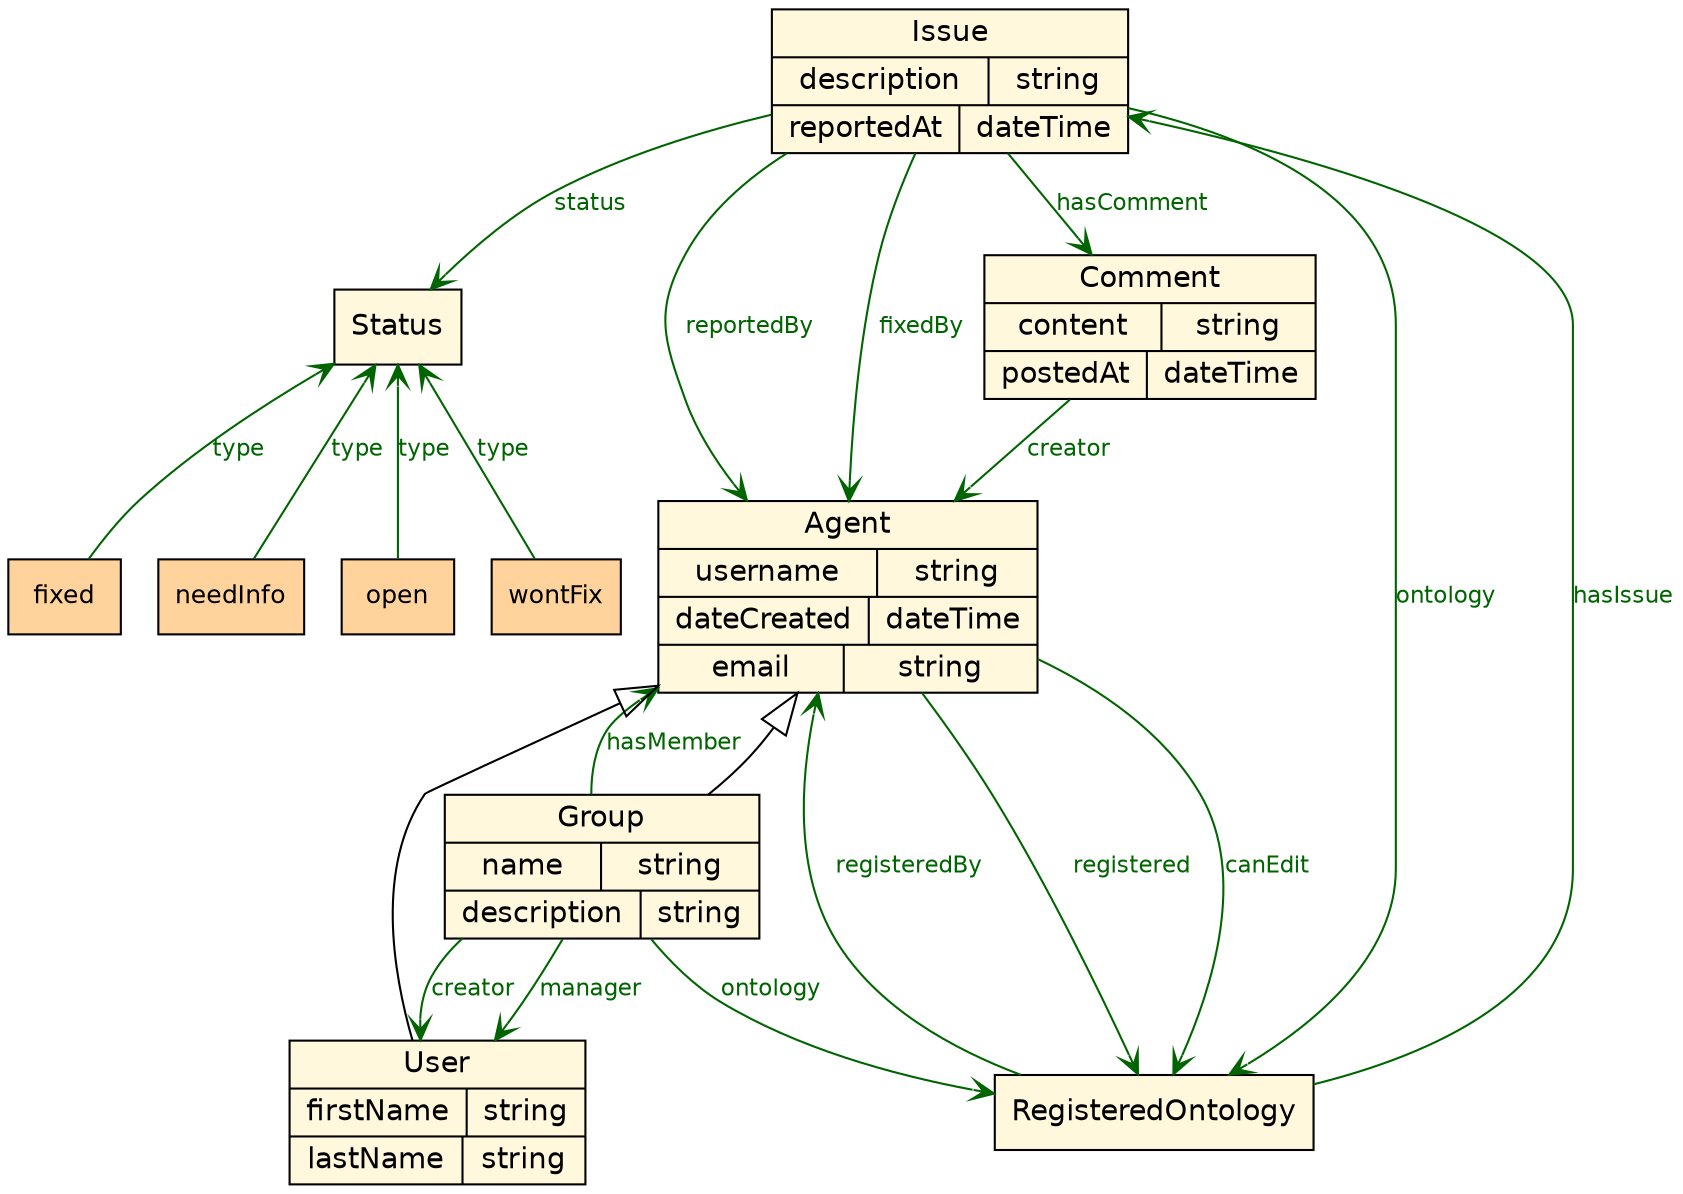 # generated by org.mmisw.ont.util.DotGenerator on Tue Dec 29 15:03:01 PST 2009
#Input: file:///Users/carueda/mmiworkspace/org.mmisw.ont/onts/mmiorr.owl

digraph {
  node [ shape=record, fillcolor=cornsilk, style=filled, fontname="helvetica", fontsize=14, ];
  edge [ fontname="helvetica", fontsize=11, ]; 

  "Status"   [ shape=record, label="{ Status }" ]
  "Group"   [ shape=record, label="{ Group |{name | string } |{description | string } }" ]
  "Issue"   [ shape=record, label="{ Issue |{description | string } |{reportedAt | dateTime } }" ]
  "Agent"   [ shape=record, label="{ Agent |{username | string } |{dateCreated | dateTime } |{email | string } }" ]
  "User"   [ shape=record, label="{ User |{firstName | string } |{lastName | string } }" ]
  "RegisteredOntology"   [ shape=record, label="{ RegisteredOntology }" ]
  "Comment"   [ shape=record, label="{ Comment |{content | string } |{postedAt | dateTime } }" ]

  "Agent" -> "Group"   [ dir=back, arrowtail=onormal, arrowsize=2.0, ]
  "Agent" -> "User"   [ dir=back, arrowtail=onormal, arrowsize=2.0, ]
  "Issue" -> "Status"   [ label="status", color=darkgreen, fontcolor=darkgreen, arrowhead=vee, ]
  "Issue" -> "Agent"   [ label="reportedBy", color=darkgreen, fontcolor=darkgreen, arrowhead=vee, ]
  "Issue" -> "RegisteredOntology"   [ label="ontology", color=darkgreen, fontcolor=darkgreen, arrowhead=vee, ]
  "Group" -> "User"   [ label="manager", color=darkgreen, fontcolor=darkgreen, arrowhead=vee, ]
  "Agent" -> "RegisteredOntology"   [ label="registered", color=darkgreen, fontcolor=darkgreen, arrowhead=vee, ]
  "Group" -> "Agent"   [ label="hasMember", color=darkgreen, fontcolor=darkgreen, arrowhead=vee, ]
  "RegisteredOntology" -> "Issue"   [ label="hasIssue", color=darkgreen, fontcolor=darkgreen, arrowhead=vee, ]
  "Issue" -> "Comment"   [ label="hasComment", color=darkgreen, fontcolor=darkgreen, arrowhead=vee, ]
  "Group" -> "User"   [ label="creator", color=darkgreen, fontcolor=darkgreen, arrowhead=vee, ]
  "Agent" -> "RegisteredOntology"   [ label="canEdit", color=darkgreen, fontcolor=darkgreen, arrowhead=vee, ]
  "Group" -> "RegisteredOntology"   [ label="ontology", color=darkgreen, fontcolor=darkgreen, arrowhead=vee, ]
  "Issue" -> "Agent"   [ label="fixedBy", color=darkgreen, fontcolor=darkgreen, arrowhead=vee, ]
  "RegisteredOntology" -> "Agent"   [ label="registeredBy", color=darkgreen, fontcolor=darkgreen, arrowhead=vee, ]
  "Comment" -> "Agent"   [ label="creator", color=darkgreen, fontcolor=darkgreen, arrowhead=vee, ]
  node [ shape=box, fillcolor=burlywood1, style=filled, fontname="helvetica", fontsize=12, ]; 

  "Status" [ shape=record, fillcolor=cornsilk, style=filled, fontname="helvetica", fontsize=14, ];
  "Status" -> "wontFix"   [ label="type", dir=back, color=darkgreen, fontcolor=darkgreen, arrowtail=vee, ]
  "Status" -> "fixed"   [ label="type", dir=back, color=darkgreen, fontcolor=darkgreen, arrowtail=vee, ]
  "Status" -> "needInfo"   [ label="type", dir=back, color=darkgreen, fontcolor=darkgreen, arrowtail=vee, ]
  "Status" -> "open"   [ label="type", dir=back, color=darkgreen, fontcolor=darkgreen, arrowtail=vee, ]
}


